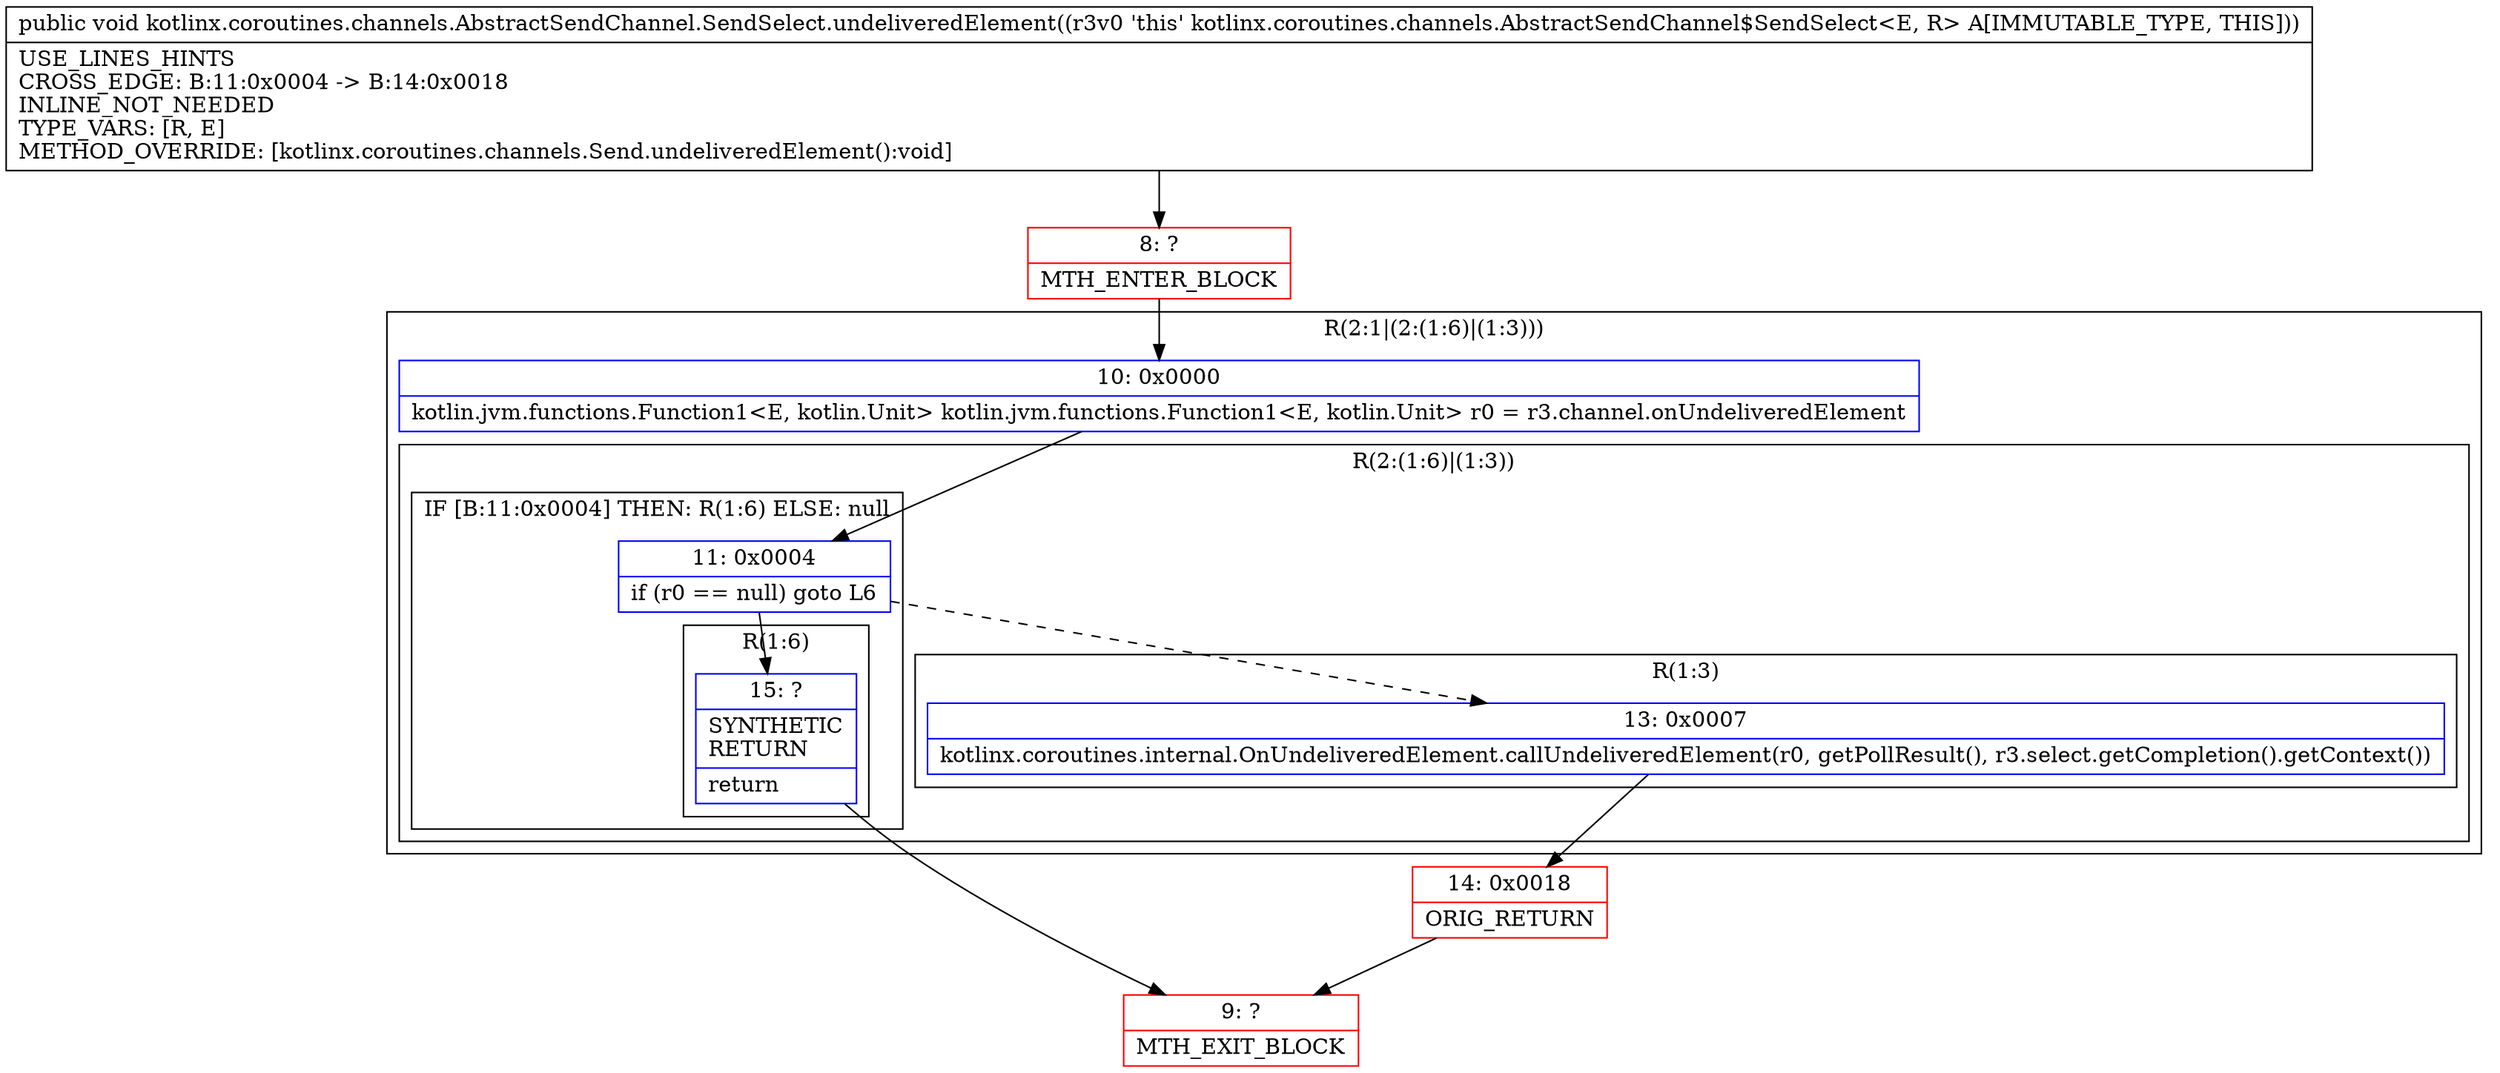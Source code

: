 digraph "CFG forkotlinx.coroutines.channels.AbstractSendChannel.SendSelect.undeliveredElement()V" {
subgraph cluster_Region_1475754858 {
label = "R(2:1|(2:(1:6)|(1:3)))";
node [shape=record,color=blue];
Node_10 [shape=record,label="{10\:\ 0x0000|kotlin.jvm.functions.Function1\<E, kotlin.Unit\> kotlin.jvm.functions.Function1\<E, kotlin.Unit\> r0 = r3.channel.onUndeliveredElement\l}"];
subgraph cluster_Region_1586007360 {
label = "R(2:(1:6)|(1:3))";
node [shape=record,color=blue];
subgraph cluster_IfRegion_1625822621 {
label = "IF [B:11:0x0004] THEN: R(1:6) ELSE: null";
node [shape=record,color=blue];
Node_11 [shape=record,label="{11\:\ 0x0004|if (r0 == null) goto L6\l}"];
subgraph cluster_Region_567482307 {
label = "R(1:6)";
node [shape=record,color=blue];
Node_15 [shape=record,label="{15\:\ ?|SYNTHETIC\lRETURN\l|return\l}"];
}
}
subgraph cluster_Region_2033687216 {
label = "R(1:3)";
node [shape=record,color=blue];
Node_13 [shape=record,label="{13\:\ 0x0007|kotlinx.coroutines.internal.OnUndeliveredElement.callUndeliveredElement(r0, getPollResult(), r3.select.getCompletion().getContext())\l}"];
}
}
}
Node_8 [shape=record,color=red,label="{8\:\ ?|MTH_ENTER_BLOCK\l}"];
Node_14 [shape=record,color=red,label="{14\:\ 0x0018|ORIG_RETURN\l}"];
Node_9 [shape=record,color=red,label="{9\:\ ?|MTH_EXIT_BLOCK\l}"];
MethodNode[shape=record,label="{public void kotlinx.coroutines.channels.AbstractSendChannel.SendSelect.undeliveredElement((r3v0 'this' kotlinx.coroutines.channels.AbstractSendChannel$SendSelect\<E, R\> A[IMMUTABLE_TYPE, THIS]))  | USE_LINES_HINTS\lCROSS_EDGE: B:11:0x0004 \-\> B:14:0x0018\lINLINE_NOT_NEEDED\lTYPE_VARS: [R, E]\lMETHOD_OVERRIDE: [kotlinx.coroutines.channels.Send.undeliveredElement():void]\l}"];
MethodNode -> Node_8;Node_10 -> Node_11;
Node_11 -> Node_13[style=dashed];
Node_11 -> Node_15;
Node_15 -> Node_9;
Node_13 -> Node_14;
Node_8 -> Node_10;
Node_14 -> Node_9;
}


